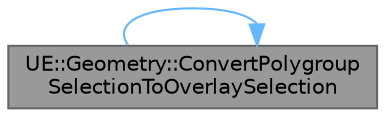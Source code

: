digraph "UE::Geometry::ConvertPolygroupSelectionToOverlaySelection"
{
 // INTERACTIVE_SVG=YES
 // LATEX_PDF_SIZE
  bgcolor="transparent";
  edge [fontname=Helvetica,fontsize=10,labelfontname=Helvetica,labelfontsize=10];
  node [fontname=Helvetica,fontsize=10,shape=box,height=0.2,width=0.4];
  rankdir="LR";
  Node1 [id="Node000001",label="UE::Geometry::ConvertPolygroup\lSelectionToOverlaySelection",height=0.2,width=0.4,color="gray40", fillcolor="grey60", style="filled", fontcolor="black",tooltip="Convert the given MeshSelection to a list of Triangles and Vertices into the Mesh,..."];
  Node1 -> Node1 [id="edge1_Node000001_Node000001",color="steelblue1",style="solid",tooltip=" "];
}
